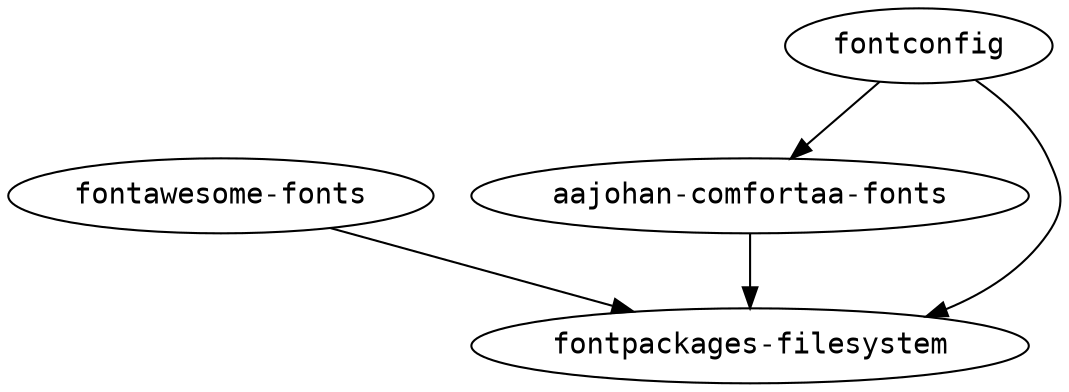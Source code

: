 strict digraph G {
node [fontname=monospace];
  "aajohan-comfortaa-fonts" -> "fontpackages-filesystem";
  "fontawesome-fonts" -> "fontpackages-filesystem";
  "fontconfig" -> "aajohan-comfortaa-fonts";
  "fontconfig" -> "fontpackages-filesystem";
}
